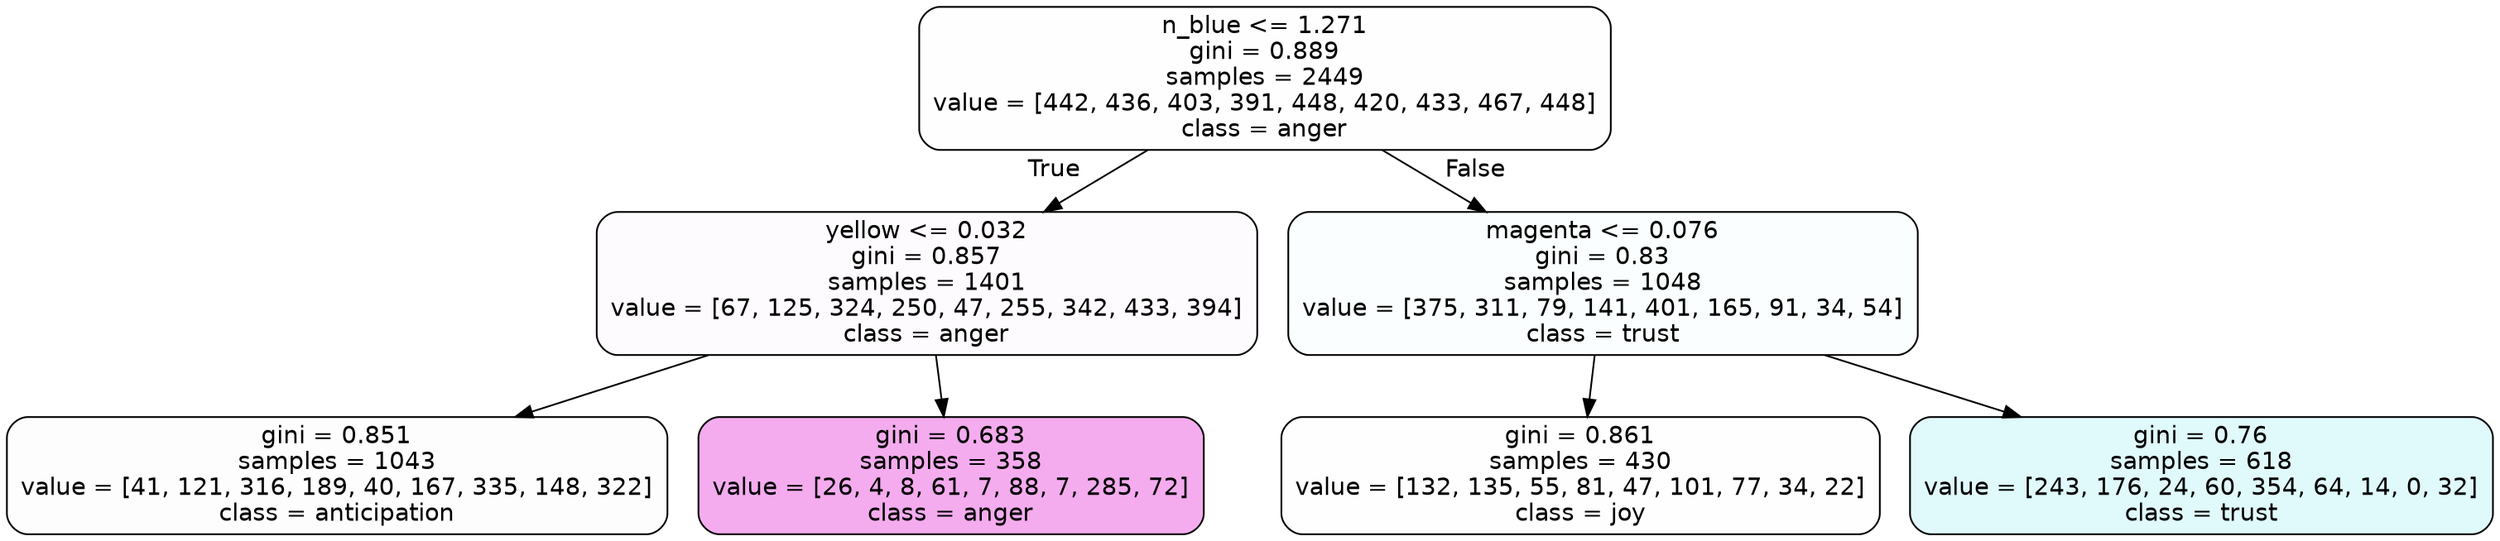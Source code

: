 digraph Tree {
node [shape=box, style="filled, rounded", color="black", fontname=helvetica] ;
edge [fontname=helvetica] ;
0 [label="n_blue <= 1.271\ngini = 0.889\nsamples = 2449\nvalue = [442, 436, 403, 391, 448, 420, 433, 467, 448]\nclass = anger", fillcolor="#e539d701"] ;
1 [label="yellow <= 0.032\ngini = 0.857\nsamples = 1401\nvalue = [67, 125, 324, 250, 47, 255, 342, 433, 394]\nclass = anger", fillcolor="#e539d705"] ;
0 -> 1 [labeldistance=2.5, labelangle=45, headlabel="True"] ;
2 [label="gini = 0.851\nsamples = 1043\nvalue = [41, 121, 316, 189, 40, 167, 335, 148, 322]\nclass = anticipation", fillcolor="#8139e502"] ;
1 -> 2 ;
3 [label="gini = 0.683\nsamples = 358\nvalue = [26, 4, 8, 61, 7, 88, 7, 285, 72]\nclass = anger", fillcolor="#e539d76b"] ;
1 -> 3 ;
4 [label="magenta <= 0.076\ngini = 0.83\nsamples = 1048\nvalue = [375, 311, 79, 141, 401, 165, 91, 34, 54]\nclass = trust", fillcolor="#39d7e505"] ;
0 -> 4 [labeldistance=2.5, labelangle=-45, headlabel="False"] ;
5 [label="gini = 0.861\nsamples = 430\nvalue = [132, 135, 55, 81, 47, 101, 77, 34, 22]\nclass = joy", fillcolor="#d7e53901"] ;
4 -> 5 ;
6 [label="gini = 0.76\nsamples = 618\nvalue = [243, 176, 24, 60, 354, 64, 14, 0, 32]\nclass = trust", fillcolor="#39d7e527"] ;
4 -> 6 ;
}